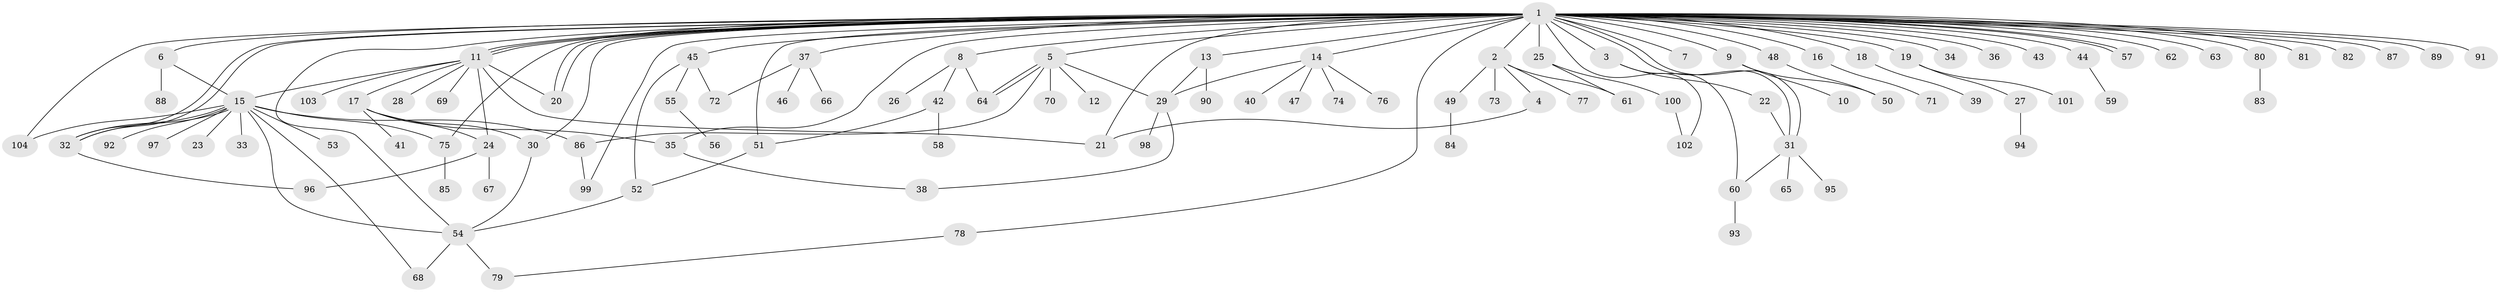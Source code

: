 // coarse degree distribution, {2: 0.2222222222222222, 4: 0.09523809523809523, 1: 0.49206349206349204, 3: 0.09523809523809523, 11: 0.015873015873015872, 10: 0.015873015873015872, 5: 0.047619047619047616, 39: 0.015873015873015872}
// Generated by graph-tools (version 1.1) at 2025/36/03/04/25 23:36:43]
// undirected, 104 vertices, 141 edges
graph export_dot {
  node [color=gray90,style=filled];
  1;
  2;
  3;
  4;
  5;
  6;
  7;
  8;
  9;
  10;
  11;
  12;
  13;
  14;
  15;
  16;
  17;
  18;
  19;
  20;
  21;
  22;
  23;
  24;
  25;
  26;
  27;
  28;
  29;
  30;
  31;
  32;
  33;
  34;
  35;
  36;
  37;
  38;
  39;
  40;
  41;
  42;
  43;
  44;
  45;
  46;
  47;
  48;
  49;
  50;
  51;
  52;
  53;
  54;
  55;
  56;
  57;
  58;
  59;
  60;
  61;
  62;
  63;
  64;
  65;
  66;
  67;
  68;
  69;
  70;
  71;
  72;
  73;
  74;
  75;
  76;
  77;
  78;
  79;
  80;
  81;
  82;
  83;
  84;
  85;
  86;
  87;
  88;
  89;
  90;
  91;
  92;
  93;
  94;
  95;
  96;
  97;
  98;
  99;
  100;
  101;
  102;
  103;
  104;
  1 -- 2;
  1 -- 3;
  1 -- 5;
  1 -- 6;
  1 -- 7;
  1 -- 8;
  1 -- 9;
  1 -- 11;
  1 -- 11;
  1 -- 11;
  1 -- 13;
  1 -- 14;
  1 -- 16;
  1 -- 18;
  1 -- 19;
  1 -- 20;
  1 -- 20;
  1 -- 21;
  1 -- 25;
  1 -- 30;
  1 -- 31;
  1 -- 31;
  1 -- 32;
  1 -- 32;
  1 -- 34;
  1 -- 35;
  1 -- 36;
  1 -- 37;
  1 -- 43;
  1 -- 44;
  1 -- 45;
  1 -- 48;
  1 -- 51;
  1 -- 54;
  1 -- 57;
  1 -- 57;
  1 -- 62;
  1 -- 63;
  1 -- 75;
  1 -- 78;
  1 -- 80;
  1 -- 81;
  1 -- 82;
  1 -- 87;
  1 -- 89;
  1 -- 91;
  1 -- 99;
  1 -- 102;
  1 -- 104;
  2 -- 4;
  2 -- 49;
  2 -- 61;
  2 -- 73;
  2 -- 77;
  3 -- 22;
  3 -- 60;
  4 -- 21;
  5 -- 12;
  5 -- 29;
  5 -- 64;
  5 -- 64;
  5 -- 70;
  5 -- 86;
  6 -- 15;
  6 -- 88;
  8 -- 26;
  8 -- 42;
  8 -- 64;
  9 -- 10;
  9 -- 50;
  11 -- 15;
  11 -- 17;
  11 -- 20;
  11 -- 21;
  11 -- 24;
  11 -- 28;
  11 -- 69;
  11 -- 103;
  13 -- 29;
  13 -- 90;
  14 -- 29;
  14 -- 40;
  14 -- 47;
  14 -- 74;
  14 -- 76;
  15 -- 23;
  15 -- 32;
  15 -- 32;
  15 -- 33;
  15 -- 53;
  15 -- 54;
  15 -- 68;
  15 -- 75;
  15 -- 86;
  15 -- 92;
  15 -- 97;
  15 -- 104;
  16 -- 71;
  17 -- 24;
  17 -- 30;
  17 -- 35;
  17 -- 41;
  18 -- 39;
  19 -- 27;
  19 -- 101;
  22 -- 31;
  24 -- 67;
  24 -- 96;
  25 -- 61;
  25 -- 100;
  27 -- 94;
  29 -- 38;
  29 -- 98;
  30 -- 54;
  31 -- 60;
  31 -- 65;
  31 -- 95;
  32 -- 96;
  35 -- 38;
  37 -- 46;
  37 -- 66;
  37 -- 72;
  42 -- 51;
  42 -- 58;
  44 -- 59;
  45 -- 52;
  45 -- 55;
  45 -- 72;
  48 -- 50;
  49 -- 84;
  51 -- 52;
  52 -- 54;
  54 -- 68;
  54 -- 79;
  55 -- 56;
  60 -- 93;
  75 -- 85;
  78 -- 79;
  80 -- 83;
  86 -- 99;
  100 -- 102;
}
